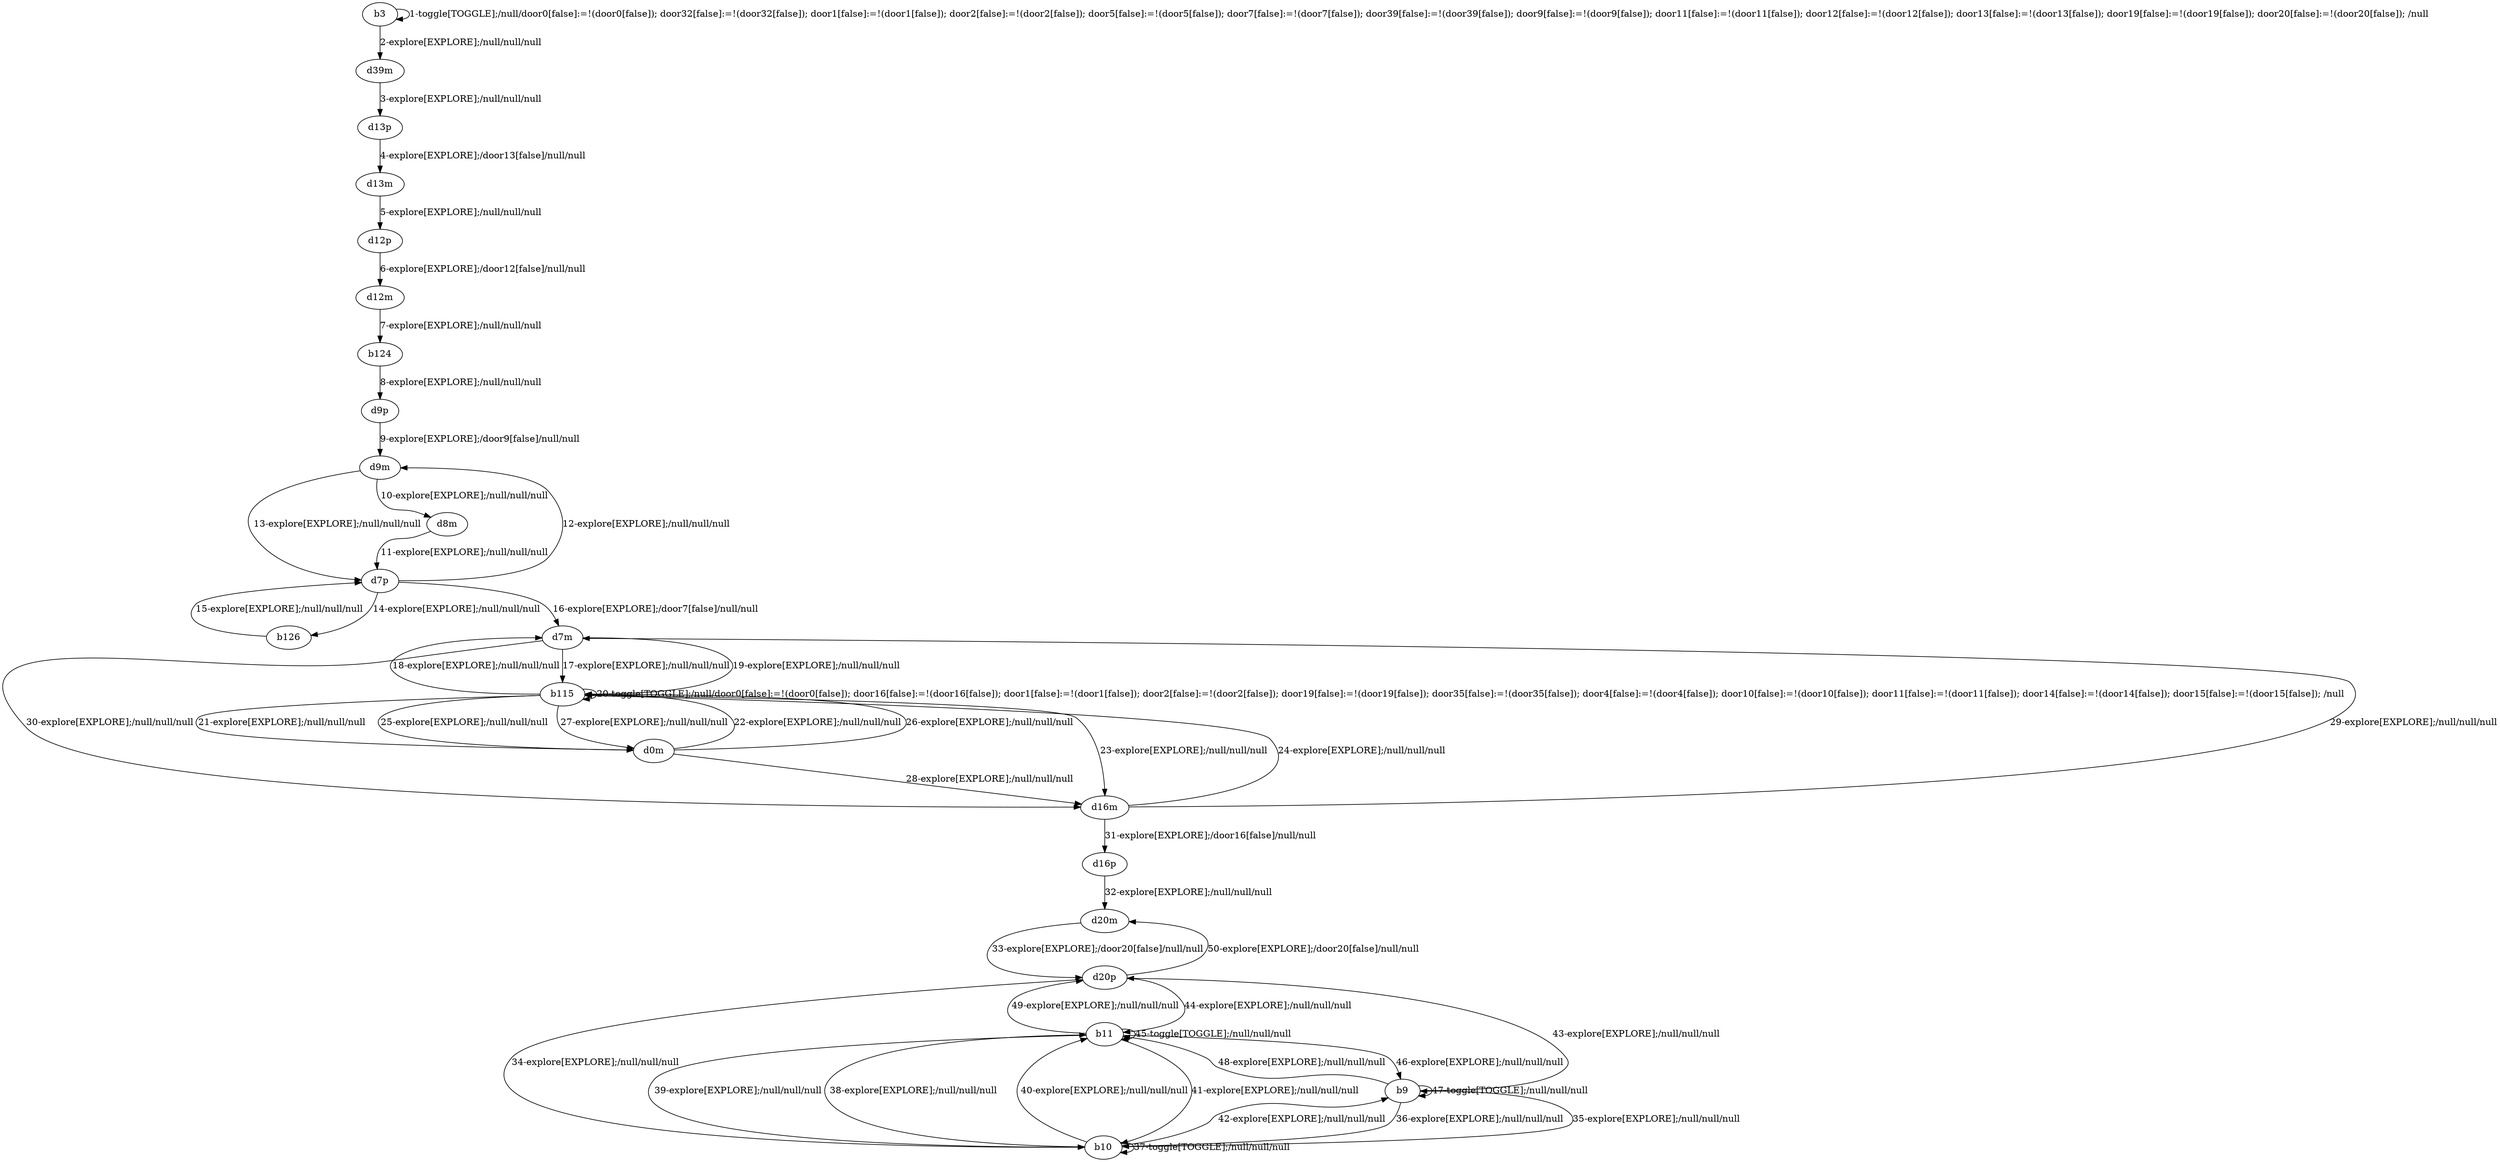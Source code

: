 # Total number of goals covered by this test: 1
# d20p --> d20m

digraph g {
"b3" -> "b3" [label = "1-toggle[TOGGLE];/null/door0[false]:=!(door0[false]); door32[false]:=!(door32[false]); door1[false]:=!(door1[false]); door2[false]:=!(door2[false]); door5[false]:=!(door5[false]); door7[false]:=!(door7[false]); door39[false]:=!(door39[false]); door9[false]:=!(door9[false]); door11[false]:=!(door11[false]); door12[false]:=!(door12[false]); door13[false]:=!(door13[false]); door19[false]:=!(door19[false]); door20[false]:=!(door20[false]); /null"];
"b3" -> "d39m" [label = "2-explore[EXPLORE];/null/null/null"];
"d39m" -> "d13p" [label = "3-explore[EXPLORE];/null/null/null"];
"d13p" -> "d13m" [label = "4-explore[EXPLORE];/door13[false]/null/null"];
"d13m" -> "d12p" [label = "5-explore[EXPLORE];/null/null/null"];
"d12p" -> "d12m" [label = "6-explore[EXPLORE];/door12[false]/null/null"];
"d12m" -> "b124" [label = "7-explore[EXPLORE];/null/null/null"];
"b124" -> "d9p" [label = "8-explore[EXPLORE];/null/null/null"];
"d9p" -> "d9m" [label = "9-explore[EXPLORE];/door9[false]/null/null"];
"d9m" -> "d8m" [label = "10-explore[EXPLORE];/null/null/null"];
"d8m" -> "d7p" [label = "11-explore[EXPLORE];/null/null/null"];
"d7p" -> "d9m" [label = "12-explore[EXPLORE];/null/null/null"];
"d9m" -> "d7p" [label = "13-explore[EXPLORE];/null/null/null"];
"d7p" -> "b126" [label = "14-explore[EXPLORE];/null/null/null"];
"b126" -> "d7p" [label = "15-explore[EXPLORE];/null/null/null"];
"d7p" -> "d7m" [label = "16-explore[EXPLORE];/door7[false]/null/null"];
"d7m" -> "b115" [label = "17-explore[EXPLORE];/null/null/null"];
"b115" -> "d7m" [label = "18-explore[EXPLORE];/null/null/null"];
"d7m" -> "b115" [label = "19-explore[EXPLORE];/null/null/null"];
"b115" -> "b115" [label = "20-toggle[TOGGLE];/null/door0[false]:=!(door0[false]); door16[false]:=!(door16[false]); door1[false]:=!(door1[false]); door2[false]:=!(door2[false]); door19[false]:=!(door19[false]); door35[false]:=!(door35[false]); door4[false]:=!(door4[false]); door10[false]:=!(door10[false]); door11[false]:=!(door11[false]); door14[false]:=!(door14[false]); door15[false]:=!(door15[false]); /null"];
"b115" -> "d0m" [label = "21-explore[EXPLORE];/null/null/null"];
"d0m" -> "b115" [label = "22-explore[EXPLORE];/null/null/null"];
"b115" -> "d16m" [label = "23-explore[EXPLORE];/null/null/null"];
"d16m" -> "b115" [label = "24-explore[EXPLORE];/null/null/null"];
"b115" -> "d0m" [label = "25-explore[EXPLORE];/null/null/null"];
"d0m" -> "b115" [label = "26-explore[EXPLORE];/null/null/null"];
"b115" -> "d0m" [label = "27-explore[EXPLORE];/null/null/null"];
"d0m" -> "d16m" [label = "28-explore[EXPLORE];/null/null/null"];
"d16m" -> "d7m" [label = "29-explore[EXPLORE];/null/null/null"];
"d7m" -> "d16m" [label = "30-explore[EXPLORE];/null/null/null"];
"d16m" -> "d16p" [label = "31-explore[EXPLORE];/door16[false]/null/null"];
"d16p" -> "d20m" [label = "32-explore[EXPLORE];/null/null/null"];
"d20m" -> "d20p" [label = "33-explore[EXPLORE];/door20[false]/null/null"];
"d20p" -> "b10" [label = "34-explore[EXPLORE];/null/null/null"];
"b10" -> "b9" [label = "35-explore[EXPLORE];/null/null/null"];
"b9" -> "b10" [label = "36-explore[EXPLORE];/null/null/null"];
"b10" -> "b10" [label = "37-toggle[TOGGLE];/null/null/null"];
"b10" -> "b11" [label = "38-explore[EXPLORE];/null/null/null"];
"b11" -> "b10" [label = "39-explore[EXPLORE];/null/null/null"];
"b10" -> "b11" [label = "40-explore[EXPLORE];/null/null/null"];
"b11" -> "b10" [label = "41-explore[EXPLORE];/null/null/null"];
"b10" -> "b9" [label = "42-explore[EXPLORE];/null/null/null"];
"b9" -> "d20p" [label = "43-explore[EXPLORE];/null/null/null"];
"d20p" -> "b11" [label = "44-explore[EXPLORE];/null/null/null"];
"b11" -> "b11" [label = "45-toggle[TOGGLE];/null/null/null"];
"b11" -> "b9" [label = "46-explore[EXPLORE];/null/null/null"];
"b9" -> "b9" [label = "47-toggle[TOGGLE];/null/null/null"];
"b9" -> "b11" [label = "48-explore[EXPLORE];/null/null/null"];
"b11" -> "d20p" [label = "49-explore[EXPLORE];/null/null/null"];
"d20p" -> "d20m" [label = "50-explore[EXPLORE];/door20[false]/null/null"];
}